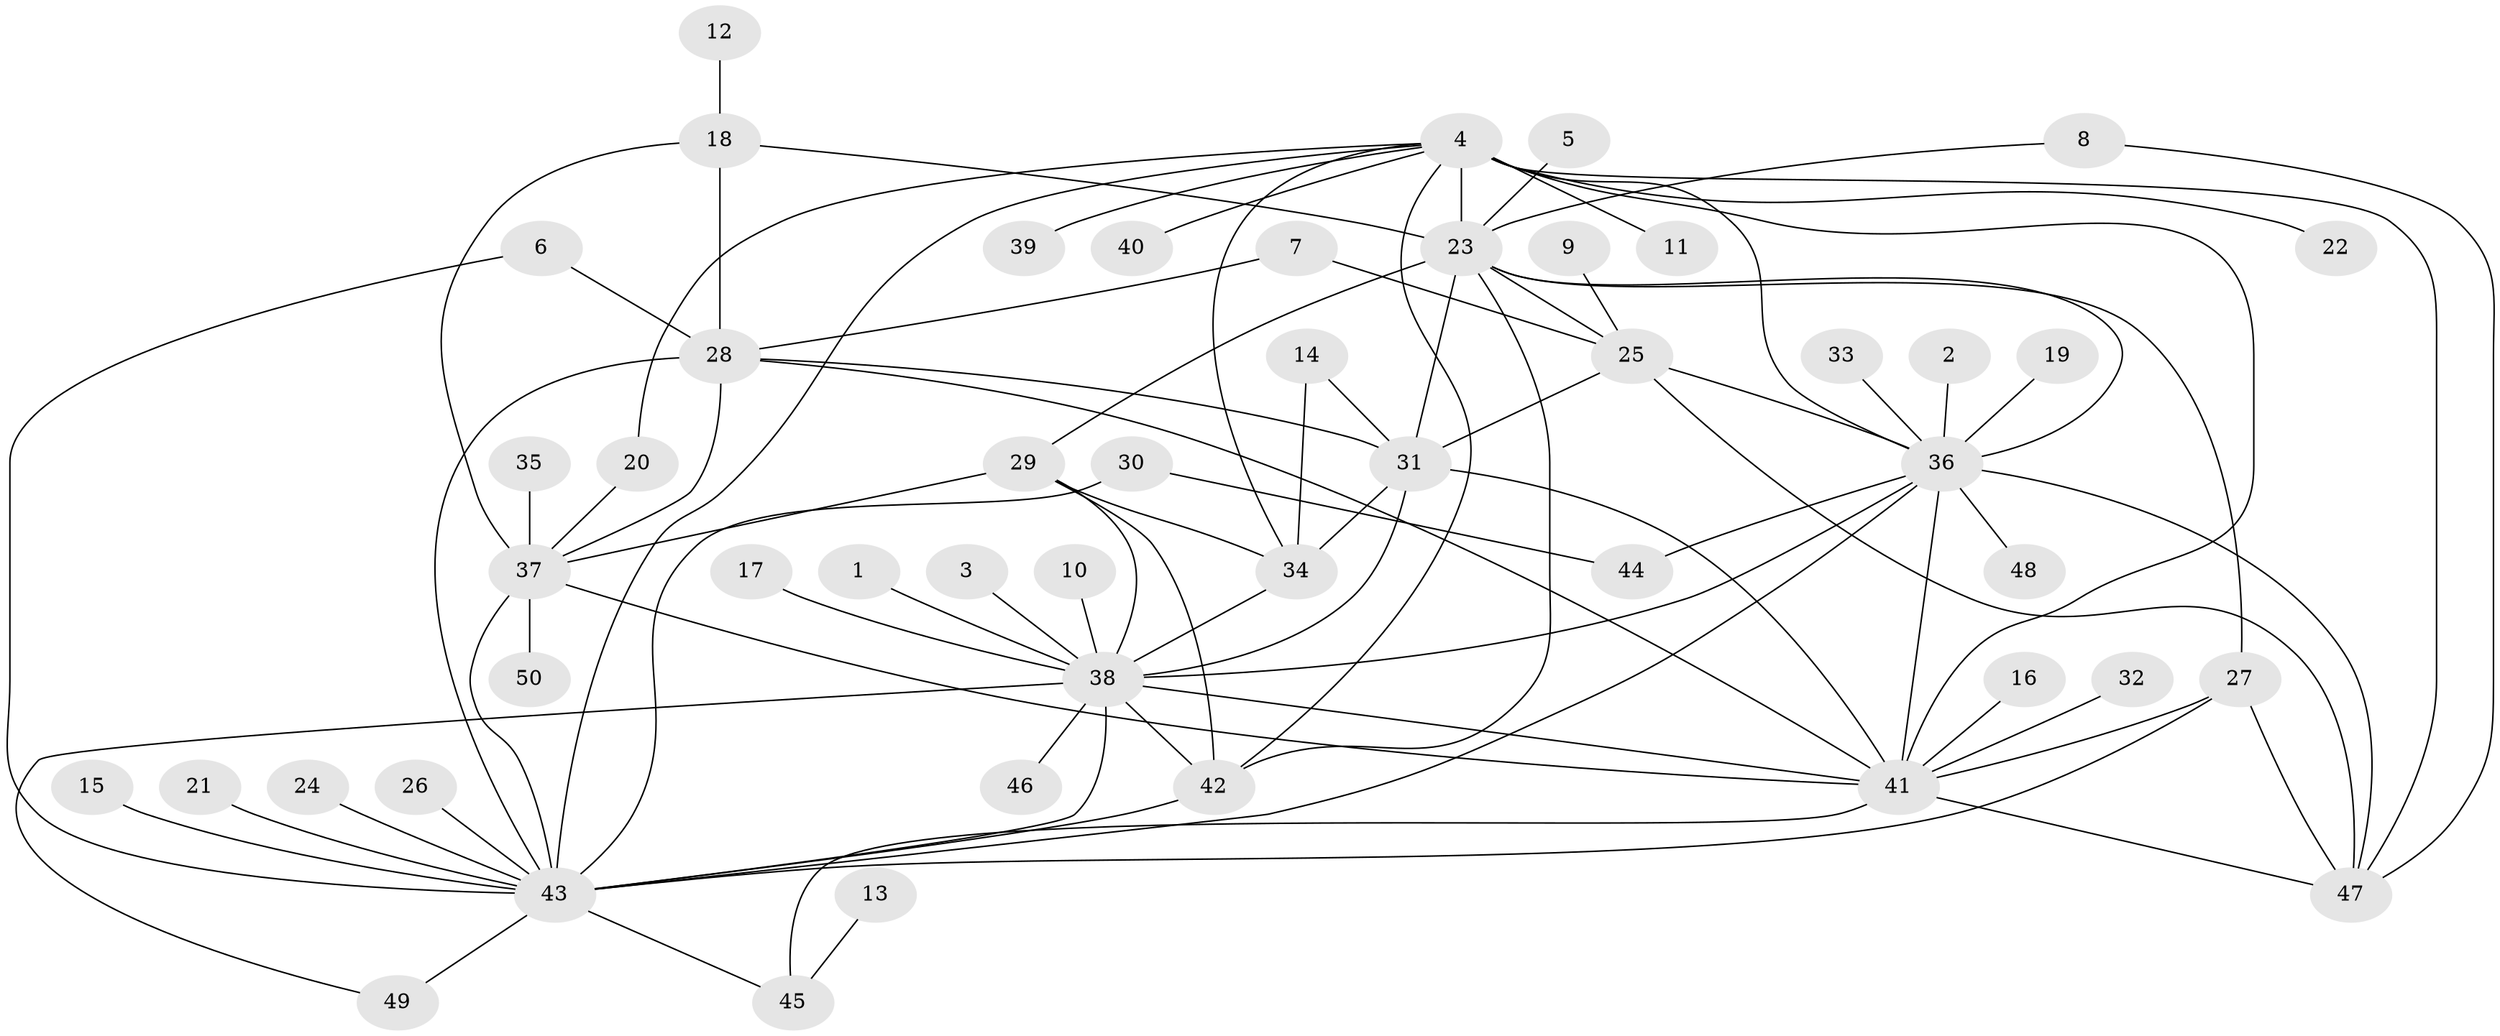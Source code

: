 // original degree distribution, {15: 0.010101010101010102, 1: 0.4444444444444444, 12: 0.010101010101010102, 7: 0.010101010101010102, 6: 0.04040404040404041, 10: 0.010101010101010102, 13: 0.020202020202020204, 4: 0.050505050505050504, 2: 0.20202020202020202, 3: 0.1111111111111111, 8: 0.020202020202020204, 5: 0.06060606060606061, 11: 0.010101010101010102}
// Generated by graph-tools (version 1.1) at 2025/25/03/09/25 03:25:57]
// undirected, 50 vertices, 87 edges
graph export_dot {
graph [start="1"]
  node [color=gray90,style=filled];
  1;
  2;
  3;
  4;
  5;
  6;
  7;
  8;
  9;
  10;
  11;
  12;
  13;
  14;
  15;
  16;
  17;
  18;
  19;
  20;
  21;
  22;
  23;
  24;
  25;
  26;
  27;
  28;
  29;
  30;
  31;
  32;
  33;
  34;
  35;
  36;
  37;
  38;
  39;
  40;
  41;
  42;
  43;
  44;
  45;
  46;
  47;
  48;
  49;
  50;
  1 -- 38 [weight=1.0];
  2 -- 36 [weight=1.0];
  3 -- 38 [weight=1.0];
  4 -- 11 [weight=1.0];
  4 -- 20 [weight=1.0];
  4 -- 22 [weight=1.0];
  4 -- 23 [weight=1.0];
  4 -- 34 [weight=1.0];
  4 -- 36 [weight=3.0];
  4 -- 39 [weight=1.0];
  4 -- 40 [weight=1.0];
  4 -- 41 [weight=1.0];
  4 -- 42 [weight=1.0];
  4 -- 43 [weight=1.0];
  4 -- 47 [weight=1.0];
  5 -- 23 [weight=1.0];
  6 -- 28 [weight=1.0];
  6 -- 43 [weight=1.0];
  7 -- 25 [weight=1.0];
  7 -- 28 [weight=1.0];
  8 -- 23 [weight=1.0];
  8 -- 47 [weight=1.0];
  9 -- 25 [weight=1.0];
  10 -- 38 [weight=1.0];
  12 -- 18 [weight=1.0];
  13 -- 45 [weight=1.0];
  14 -- 31 [weight=1.0];
  14 -- 34 [weight=1.0];
  15 -- 43 [weight=1.0];
  16 -- 41 [weight=1.0];
  17 -- 38 [weight=1.0];
  18 -- 23 [weight=1.0];
  18 -- 28 [weight=1.0];
  18 -- 37 [weight=1.0];
  19 -- 36 [weight=1.0];
  20 -- 37 [weight=1.0];
  21 -- 43 [weight=1.0];
  23 -- 25 [weight=1.0];
  23 -- 27 [weight=1.0];
  23 -- 29 [weight=1.0];
  23 -- 31 [weight=1.0];
  23 -- 36 [weight=1.0];
  23 -- 42 [weight=1.0];
  24 -- 43 [weight=1.0];
  25 -- 31 [weight=1.0];
  25 -- 36 [weight=1.0];
  25 -- 47 [weight=1.0];
  26 -- 43 [weight=1.0];
  27 -- 41 [weight=1.0];
  27 -- 43 [weight=1.0];
  27 -- 47 [weight=1.0];
  28 -- 31 [weight=1.0];
  28 -- 37 [weight=1.0];
  28 -- 41 [weight=1.0];
  28 -- 43 [weight=1.0];
  29 -- 34 [weight=1.0];
  29 -- 37 [weight=1.0];
  29 -- 38 [weight=1.0];
  29 -- 42 [weight=1.0];
  30 -- 43 [weight=1.0];
  30 -- 44 [weight=1.0];
  31 -- 34 [weight=1.0];
  31 -- 38 [weight=1.0];
  31 -- 41 [weight=3.0];
  32 -- 41 [weight=1.0];
  33 -- 36 [weight=1.0];
  34 -- 38 [weight=1.0];
  35 -- 37 [weight=1.0];
  36 -- 38 [weight=1.0];
  36 -- 41 [weight=1.0];
  36 -- 43 [weight=1.0];
  36 -- 44 [weight=1.0];
  36 -- 47 [weight=1.0];
  36 -- 48 [weight=1.0];
  37 -- 41 [weight=1.0];
  37 -- 43 [weight=1.0];
  37 -- 50 [weight=1.0];
  38 -- 41 [weight=1.0];
  38 -- 42 [weight=1.0];
  38 -- 43 [weight=1.0];
  38 -- 46 [weight=1.0];
  38 -- 49 [weight=1.0];
  41 -- 45 [weight=1.0];
  41 -- 47 [weight=1.0];
  42 -- 43 [weight=1.0];
  43 -- 45 [weight=1.0];
  43 -- 49 [weight=1.0];
}

